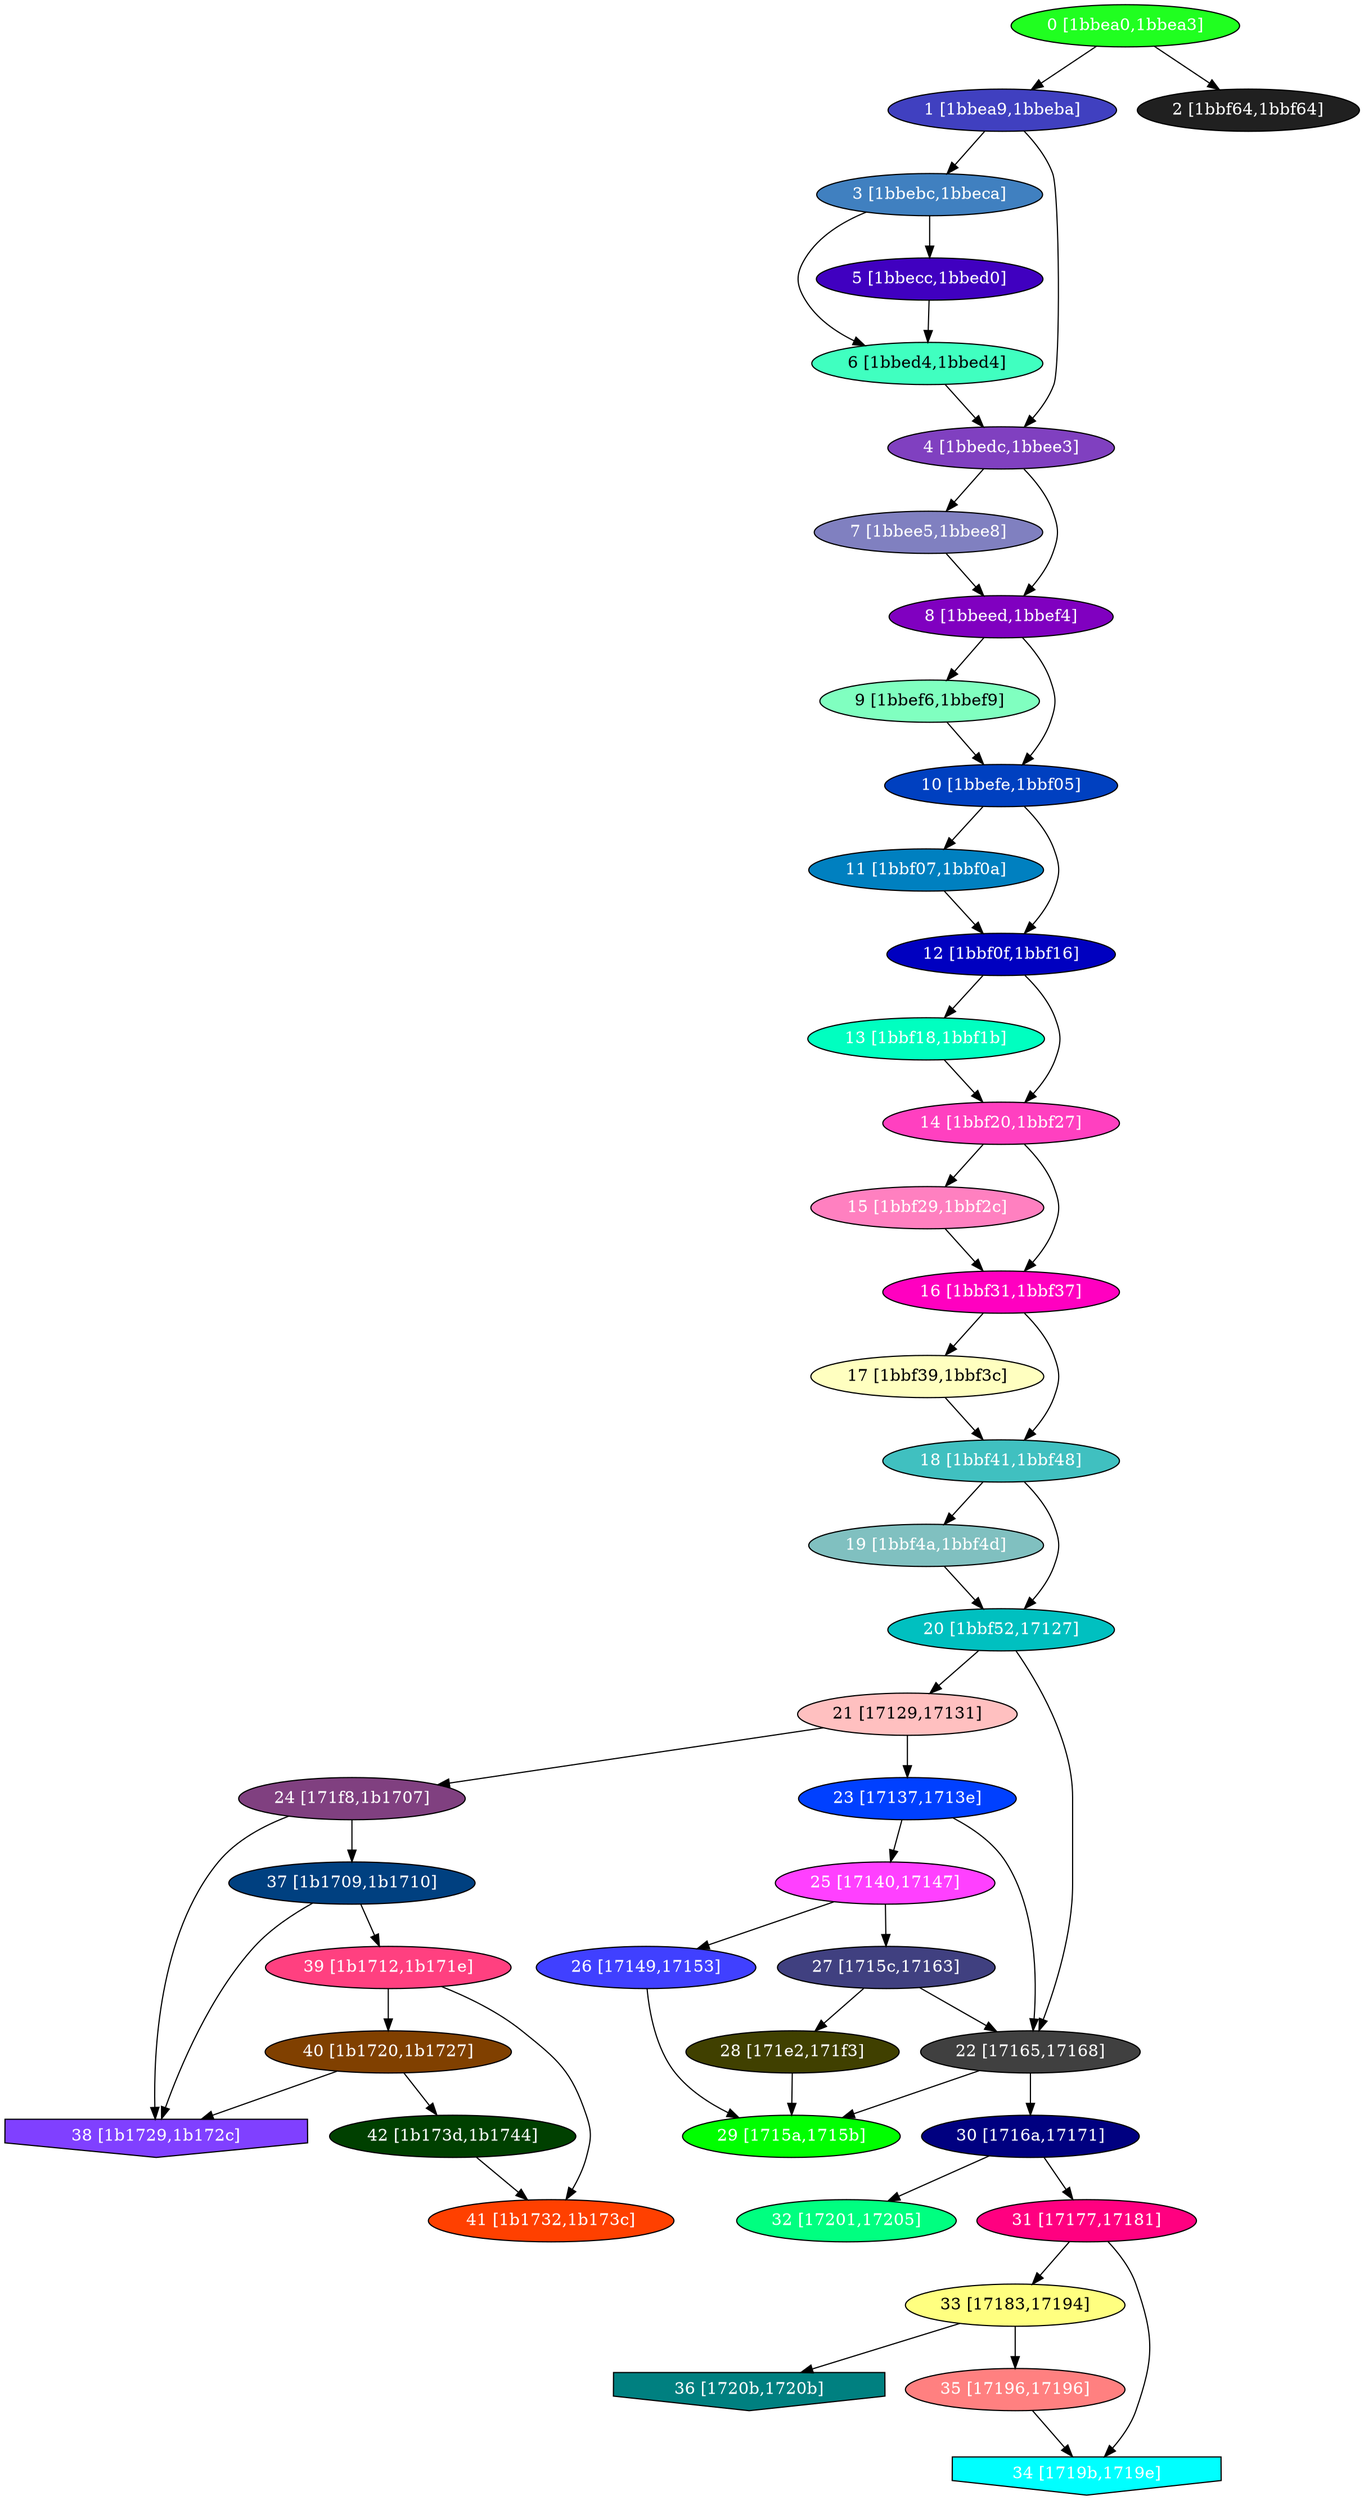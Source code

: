 diGraph libnss3{
	libnss3_0  [style=filled fillcolor="#20FF20" fontcolor="#ffffff" shape=oval label="0 [1bbea0,1bbea3]"]
	libnss3_1  [style=filled fillcolor="#4040C0" fontcolor="#ffffff" shape=oval label="1 [1bbea9,1bbeba]"]
	libnss3_2  [style=filled fillcolor="#202020" fontcolor="#ffffff" shape=oval label="2 [1bbf64,1bbf64]"]
	libnss3_3  [style=filled fillcolor="#4080C0" fontcolor="#ffffff" shape=oval label="3 [1bbebc,1bbeca]"]
	libnss3_4  [style=filled fillcolor="#8040C0" fontcolor="#ffffff" shape=oval label="4 [1bbedc,1bbee3]"]
	libnss3_5  [style=filled fillcolor="#4000C0" fontcolor="#ffffff" shape=oval label="5 [1bbecc,1bbed0]"]
	libnss3_6  [style=filled fillcolor="#40FFC0" fontcolor="#000000" shape=oval label="6 [1bbed4,1bbed4]"]
	libnss3_7  [style=filled fillcolor="#8080C0" fontcolor="#ffffff" shape=oval label="7 [1bbee5,1bbee8]"]
	libnss3_8  [style=filled fillcolor="#8000C0" fontcolor="#ffffff" shape=oval label="8 [1bbeed,1bbef4]"]
	libnss3_9  [style=filled fillcolor="#80FFC0" fontcolor="#000000" shape=oval label="9 [1bbef6,1bbef9]"]
	libnss3_a  [style=filled fillcolor="#0040C0" fontcolor="#ffffff" shape=oval label="10 [1bbefe,1bbf05]"]
	libnss3_b  [style=filled fillcolor="#0080C0" fontcolor="#ffffff" shape=oval label="11 [1bbf07,1bbf0a]"]
	libnss3_c  [style=filled fillcolor="#0000C0" fontcolor="#ffffff" shape=oval label="12 [1bbf0f,1bbf16]"]
	libnss3_d  [style=filled fillcolor="#00FFC0" fontcolor="#ffffff" shape=oval label="13 [1bbf18,1bbf1b]"]
	libnss3_e  [style=filled fillcolor="#FF40C0" fontcolor="#ffffff" shape=oval label="14 [1bbf20,1bbf27]"]
	libnss3_f  [style=filled fillcolor="#FF80C0" fontcolor="#ffffff" shape=oval label="15 [1bbf29,1bbf2c]"]
	libnss3_10  [style=filled fillcolor="#FF00C0" fontcolor="#ffffff" shape=oval label="16 [1bbf31,1bbf37]"]
	libnss3_11  [style=filled fillcolor="#FFFFC0" fontcolor="#000000" shape=oval label="17 [1bbf39,1bbf3c]"]
	libnss3_12  [style=filled fillcolor="#40C0C0" fontcolor="#ffffff" shape=oval label="18 [1bbf41,1bbf48]"]
	libnss3_13  [style=filled fillcolor="#80C0C0" fontcolor="#ffffff" shape=oval label="19 [1bbf4a,1bbf4d]"]
	libnss3_14  [style=filled fillcolor="#00C0C0" fontcolor="#ffffff" shape=oval label="20 [1bbf52,17127]"]
	libnss3_15  [style=filled fillcolor="#FFC0C0" fontcolor="#000000" shape=oval label="21 [17129,17131]"]
	libnss3_16  [style=filled fillcolor="#404040" fontcolor="#ffffff" shape=oval label="22 [17165,17168]"]
	libnss3_17  [style=filled fillcolor="#0040FF" fontcolor="#ffffff" shape=oval label="23 [17137,1713e]"]
	libnss3_18  [style=filled fillcolor="#804080" fontcolor="#ffffff" shape=oval label="24 [171f8,1b1707]"]
	libnss3_19  [style=filled fillcolor="#FF40FF" fontcolor="#ffffff" shape=oval label="25 [17140,17147]"]
	libnss3_1a  [style=filled fillcolor="#4040FF" fontcolor="#ffffff" shape=oval label="26 [17149,17153]"]
	libnss3_1b  [style=filled fillcolor="#404080" fontcolor="#ffffff" shape=oval label="27 [1715c,17163]"]
	libnss3_1c  [style=filled fillcolor="#404000" fontcolor="#ffffff" shape=oval label="28 [171e2,171f3]"]
	libnss3_1d  [style=filled fillcolor="#00FF00" fontcolor="#ffffff" shape=oval label="29 [1715a,1715b]"]
	libnss3_1e  [style=filled fillcolor="#000080" fontcolor="#ffffff" shape=oval label="30 [1716a,17171]"]
	libnss3_1f  [style=filled fillcolor="#FF0080" fontcolor="#ffffff" shape=oval label="31 [17177,17181]"]
	libnss3_20  [style=filled fillcolor="#00FF80" fontcolor="#ffffff" shape=oval label="32 [17201,17205]"]
	libnss3_21  [style=filled fillcolor="#FFFF80" fontcolor="#000000" shape=oval label="33 [17183,17194]"]
	libnss3_22  [style=filled fillcolor="#00FFFF" fontcolor="#ffffff" shape=invhouse label="34 [1719b,1719e]"]
	libnss3_23  [style=filled fillcolor="#FF8080" fontcolor="#ffffff" shape=oval label="35 [17196,17196]"]
	libnss3_24  [style=filled fillcolor="#008080" fontcolor="#ffffff" shape=invhouse label="36 [1720b,1720b]"]
	libnss3_25  [style=filled fillcolor="#004080" fontcolor="#ffffff" shape=oval label="37 [1b1709,1b1710]"]
	libnss3_26  [style=filled fillcolor="#8040FF" fontcolor="#ffffff" shape=invhouse label="38 [1b1729,1b172c]"]
	libnss3_27  [style=filled fillcolor="#FF4080" fontcolor="#ffffff" shape=oval label="39 [1b1712,1b171e]"]
	libnss3_28  [style=filled fillcolor="#804000" fontcolor="#ffffff" shape=oval label="40 [1b1720,1b1727]"]
	libnss3_29  [style=filled fillcolor="#FF4000" fontcolor="#ffffff" shape=oval label="41 [1b1732,1b173c]"]
	libnss3_2a  [style=filled fillcolor="#004000" fontcolor="#ffffff" shape=oval label="42 [1b173d,1b1744]"]

	libnss3_0 -> libnss3_1
	libnss3_0 -> libnss3_2
	libnss3_1 -> libnss3_3
	libnss3_1 -> libnss3_4
	libnss3_3 -> libnss3_5
	libnss3_3 -> libnss3_6
	libnss3_4 -> libnss3_7
	libnss3_4 -> libnss3_8
	libnss3_5 -> libnss3_6
	libnss3_6 -> libnss3_4
	libnss3_7 -> libnss3_8
	libnss3_8 -> libnss3_9
	libnss3_8 -> libnss3_a
	libnss3_9 -> libnss3_a
	libnss3_a -> libnss3_b
	libnss3_a -> libnss3_c
	libnss3_b -> libnss3_c
	libnss3_c -> libnss3_d
	libnss3_c -> libnss3_e
	libnss3_d -> libnss3_e
	libnss3_e -> libnss3_f
	libnss3_e -> libnss3_10
	libnss3_f -> libnss3_10
	libnss3_10 -> libnss3_11
	libnss3_10 -> libnss3_12
	libnss3_11 -> libnss3_12
	libnss3_12 -> libnss3_13
	libnss3_12 -> libnss3_14
	libnss3_13 -> libnss3_14
	libnss3_14 -> libnss3_15
	libnss3_14 -> libnss3_16
	libnss3_15 -> libnss3_17
	libnss3_15 -> libnss3_18
	libnss3_16 -> libnss3_1d
	libnss3_16 -> libnss3_1e
	libnss3_17 -> libnss3_16
	libnss3_17 -> libnss3_19
	libnss3_18 -> libnss3_25
	libnss3_18 -> libnss3_26
	libnss3_19 -> libnss3_1a
	libnss3_19 -> libnss3_1b
	libnss3_1a -> libnss3_1d
	libnss3_1b -> libnss3_16
	libnss3_1b -> libnss3_1c
	libnss3_1c -> libnss3_1d
	libnss3_1e -> libnss3_1f
	libnss3_1e -> libnss3_20
	libnss3_1f -> libnss3_21
	libnss3_1f -> libnss3_22
	libnss3_21 -> libnss3_23
	libnss3_21 -> libnss3_24
	libnss3_23 -> libnss3_22
	libnss3_25 -> libnss3_26
	libnss3_25 -> libnss3_27
	libnss3_27 -> libnss3_28
	libnss3_27 -> libnss3_29
	libnss3_28 -> libnss3_26
	libnss3_28 -> libnss3_2a
	libnss3_2a -> libnss3_29
}